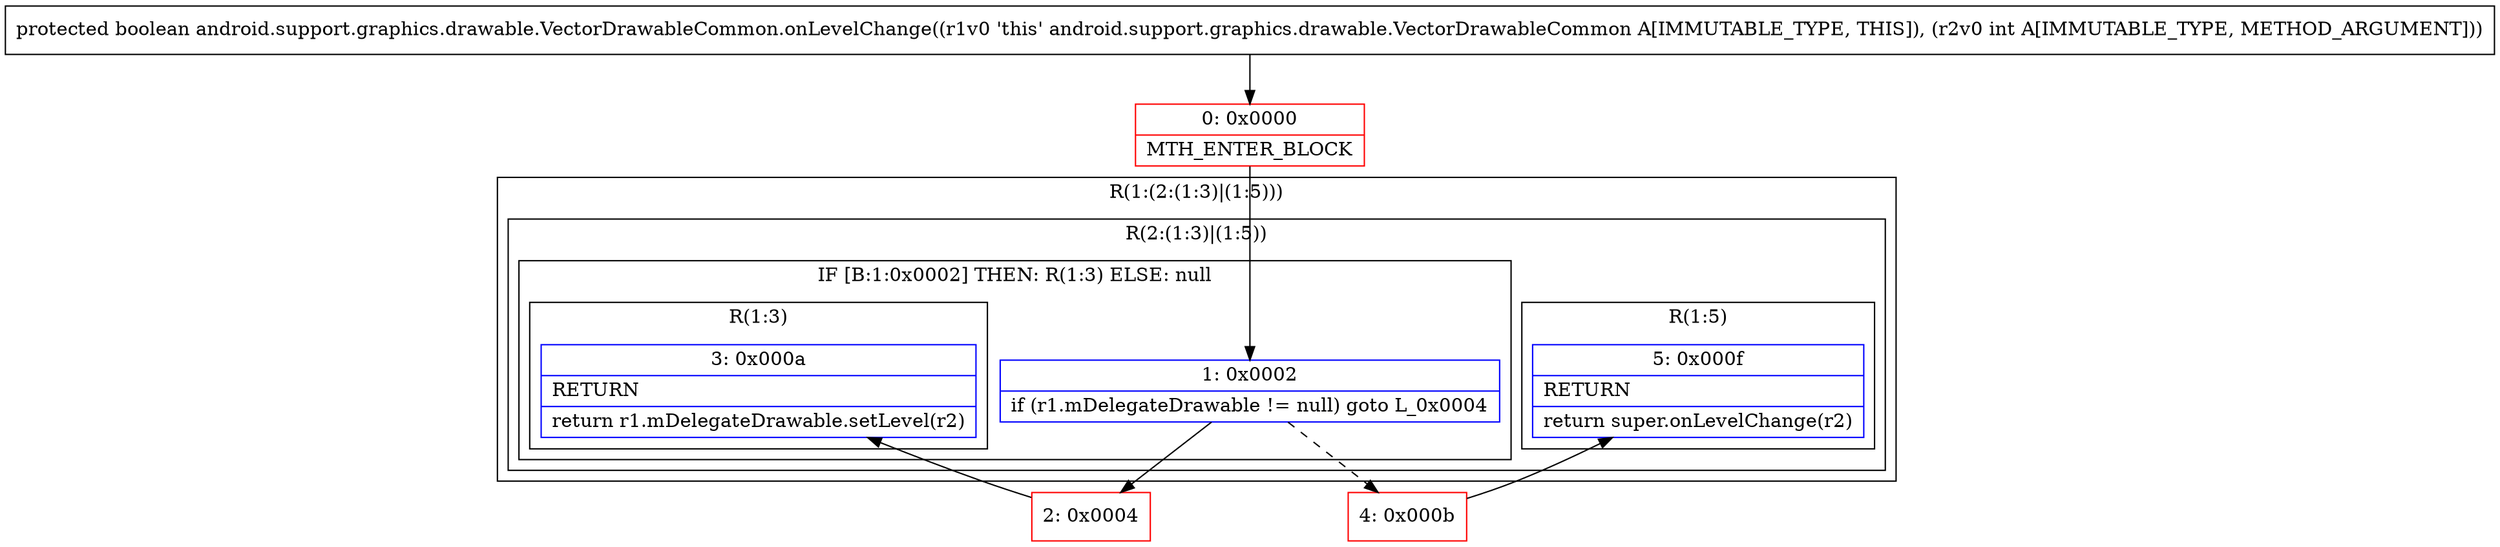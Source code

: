 digraph "CFG forandroid.support.graphics.drawable.VectorDrawableCommon.onLevelChange(I)Z" {
subgraph cluster_Region_322517755 {
label = "R(1:(2:(1:3)|(1:5)))";
node [shape=record,color=blue];
subgraph cluster_Region_1589009799 {
label = "R(2:(1:3)|(1:5))";
node [shape=record,color=blue];
subgraph cluster_IfRegion_680676292 {
label = "IF [B:1:0x0002] THEN: R(1:3) ELSE: null";
node [shape=record,color=blue];
Node_1 [shape=record,label="{1\:\ 0x0002|if (r1.mDelegateDrawable != null) goto L_0x0004\l}"];
subgraph cluster_Region_76480783 {
label = "R(1:3)";
node [shape=record,color=blue];
Node_3 [shape=record,label="{3\:\ 0x000a|RETURN\l|return r1.mDelegateDrawable.setLevel(r2)\l}"];
}
}
subgraph cluster_Region_1580928391 {
label = "R(1:5)";
node [shape=record,color=blue];
Node_5 [shape=record,label="{5\:\ 0x000f|RETURN\l|return super.onLevelChange(r2)\l}"];
}
}
}
Node_0 [shape=record,color=red,label="{0\:\ 0x0000|MTH_ENTER_BLOCK\l}"];
Node_2 [shape=record,color=red,label="{2\:\ 0x0004}"];
Node_4 [shape=record,color=red,label="{4\:\ 0x000b}"];
MethodNode[shape=record,label="{protected boolean android.support.graphics.drawable.VectorDrawableCommon.onLevelChange((r1v0 'this' android.support.graphics.drawable.VectorDrawableCommon A[IMMUTABLE_TYPE, THIS]), (r2v0 int A[IMMUTABLE_TYPE, METHOD_ARGUMENT])) }"];
MethodNode -> Node_0;
Node_1 -> Node_2;
Node_1 -> Node_4[style=dashed];
Node_0 -> Node_1;
Node_2 -> Node_3;
Node_4 -> Node_5;
}

